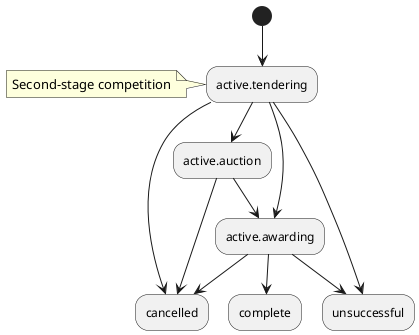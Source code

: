 @startuml
(*)--> active.tendering
note left
Second-stage competition
end note

active.tendering --> active.awarding
active.awarding --> complete
active.tendering --> cancelled

active.tendering --> active.auction
active.auction --> active.awarding
active.auction --> cancelled
active.awarding --> cancelled
active.awarding --> unsuccessful
active.tendering --> unsuccessful
@enduml

